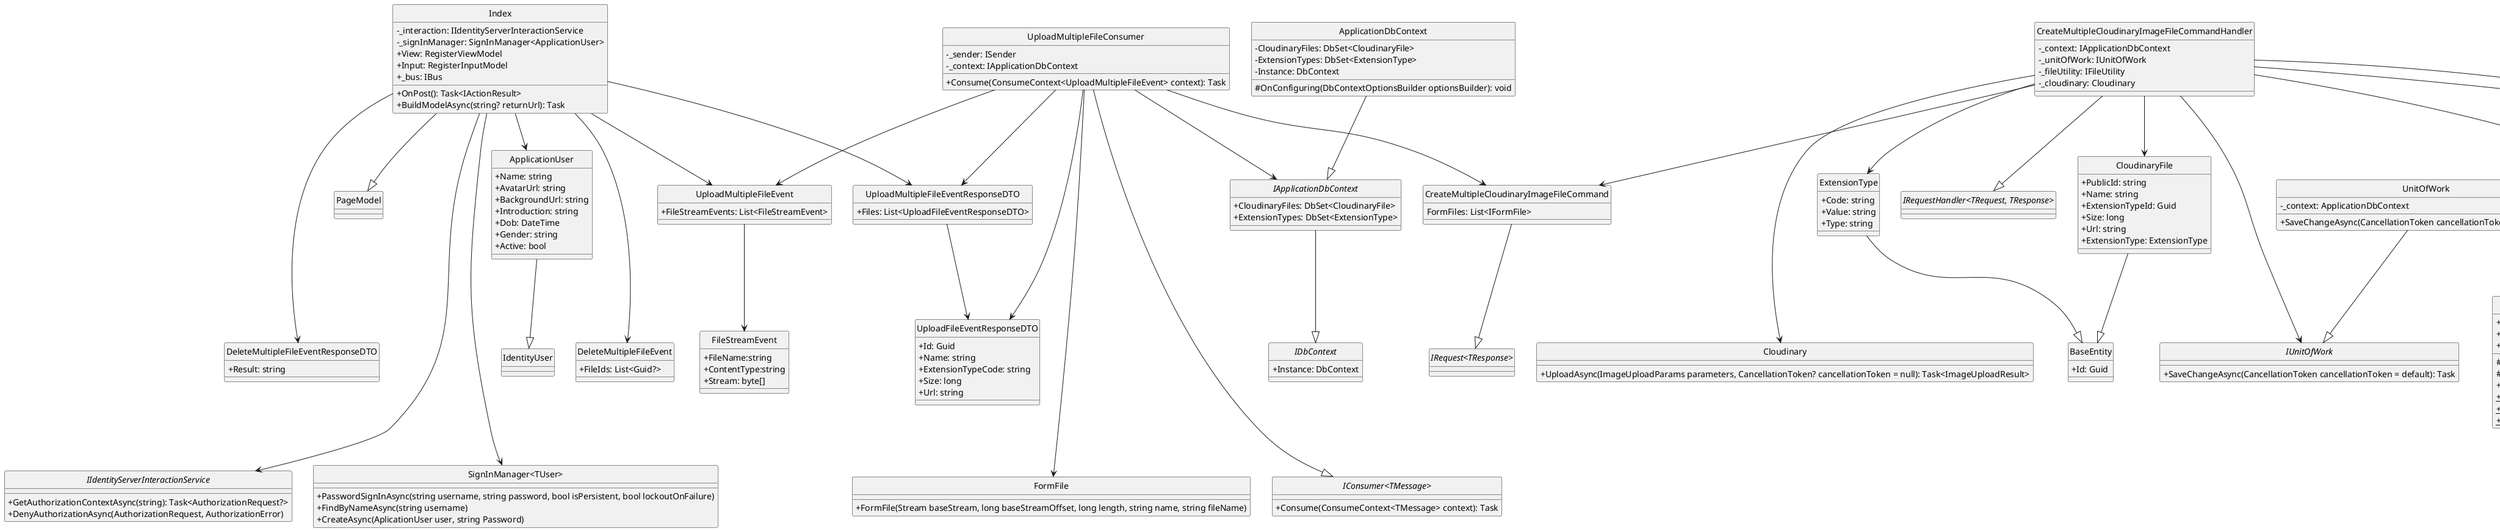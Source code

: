 @startuml Register
hide circle
skinparam classAttributeIconSize 0
class Index{
    - _interaction: IIdentityServerInteractionService
    - _signInManager: SignInManager<ApplicationUser>
    + View: RegisterViewModel
    + Input: RegisterInputModel
    + OnPost(): Task<IActionResult>
    + _bus: IBus
    + BuildModelAsync(string? returnUrl): Task
}

interface IIdentityServerInteractionService{
    + GetAuthorizationContextAsync(string): Task<AuthorizationRequest?>
    + DenyAuthorizationAsync(AuthorizationRequest, AuthorizationError)
}

class "SignInManager<TUser>" {
    + PasswordSignInAsync(string username, string password, bool isPersistent, bool lockoutOnFailure)
    + FindByNameAsync(string username)
    + CreateAsync(AplicationUser user, string Password)
}

class UploadMultipleFileEvent{
    + FileStreamEvents: List<FileStreamEvent>
}

class FileStreamEvent{
    + FileName:string
    + ContentType:string
    + Stream: byte[]
}

class UploadMultipleFileEventResponseDTO{
    + Files: List<UploadFileEventResponseDTO>
}

class UploadFileEventResponseDTO{
    + Id: Guid
    + Name: string
    + ExtensionTypeCode: string
    + Size: long
    + Url: string
}

class ApplicationUser {
    +Name: string
    +AvatarUrl: string
    +BackgroundUrl: string
    +Introduction: string
    +Dob: DateTime
    +Gender: string
    +Active: bool
}

class DeleteMultipleFileEvent{
    + FileIds: List<Guid?>
}

class DeleteMultipleFileEventResponseDTO{
    + Result: string
}

class IdentityUser

class PageModel

' Upload Service

class UploadMultipleFileConsumer{
    - _sender: ISender
    - _context: IApplicationDbContext
    + Consume(ConsumeContext<UploadMultipleFileEvent> context): Task
}
interface "IConsumer<TMessage>"{
    + Consume(ConsumeContext<TMessage> context): Task
}
interface IApplicationDbContext{
    + CloudinaryFiles: DbSet<CloudinaryFile>
    + ExtensionTypes: DbSet<ExtensionType>
}
interface IDbContext{
    + Instance: DbContext
}

class FormFile{
    + FormFile(Stream baseStream, long baseStreamOffset, long length, string name, string fileName)
}
class ApplicationDbContext{
    - CloudinaryFiles: DbSet<CloudinaryFile>
    - ExtensionTypes: DbSet<ExtensionType>
    - Instance: DbContext
    # OnConfiguring(DbContextOptionsBuilder optionsBuilder): void
}

class Result {
    +bool IsFailure
    +bool IsSuccess
    +IEnumerable<Error> Errors
    #Result(bool isSuccess, IEnumerable<Error> errors)
    #Result(bool isSuccess, Error error)
    +void ThrowIfFailure()
    +{static} Result Success()
    +{static} Result Failure(Error err)
    +{static} Result Failure(IEnumerable<Error> errs)
}

class "Result<T>" {
    +T Value
    +{static} Result<T> Success(T value)
    +{static} new Result<T?> Failure(Error error)
    +{static} new Result<T?> Failure(IEnumerable<Error> errs)
}

class Error {
    +{static} readonly Error None
    +{static} implicit operator Result(Error err)
}

class CreateMultipleCloudinaryImageFileCommand{
    FormFiles: List<IFormFile>
}

class CreateMultipleCloudinaryImageFileCommandHandler{
    - _context: IApplicationDbContext
    - _unitOfWork: IUnitOfWork
    - _fileUtility: IFileUtility
    - _cloudinary: Cloudinary
}

class CloudinaryFile{
    + PublicId: string
    + Name: string
    + ExtensionTypeId: Guid
    + Size: long
    + Url: string
    + ExtensionType: ExtensionType
}

class BaseEntity{
    + Id: Guid
}

class UnitOfWork{
    - _context: ApplicationDbContext
    + SaveChangeAsync(CancellationToken cancellationToken = default): Task
}

interface IUnitOfWork{
    + SaveChangeAsync(CancellationToken cancellationToken = default): Task
}

class FileUtility{
    + getFileType(string fileName): string

}

interface IFileUtility{
    + getFileType(string fileName): string
}

class CloudinaryFileError{
    + {static} InvalidFile(string Type, string ChosenFileType): Error
}

class ExtensionType{
    + Code: string
    + Value: string
    + Type: string
}

class Cloudinary{
    + UploadAsync(ImageUploadParams parameters, CancellationToken? cancellationToken = null): Task<ImageUploadResult>
}

interface "IRequest<TResponse>"
interface "IRequestHandler<TRequest, TResponse>"

Index ----> IIdentityServerInteractionService
Index ----> "SignInManager<TUser>"
Index --> UploadMultipleFileEvent
Index --> UploadMultipleFileEventResponseDTO
Index --> ApplicationUser
Index ---> DeleteMultipleFileEvent
Index ---> DeleteMultipleFileEventResponseDTO
Index --|> PageModel
UploadMultipleFileEventResponseDTO --> UploadFileEventResponseDTO
UploadMultipleFileEvent --> FileStreamEvent
ApplicationUser --|> IdentityUser

' ===== Upload service =====
' Api Layer
UploadMultipleFileConsumer --> UploadMultipleFileEvent
UploadMultipleFileConsumer --> UploadFileEventResponseDTO
UploadMultipleFileConsumer --> UploadMultipleFileEventResponseDTO
UploadMultipleFileConsumer --> IApplicationDbContext
UploadMultipleFileConsumer ----|> "IConsumer<TMessage>"
UploadMultipleFileConsumer ----> FormFile
' Application Layer
CreateMultipleCloudinaryImageFileCommand --|> "IRequest<TResponse>"
UploadMultipleFileConsumer --> CreateMultipleCloudinaryImageFileCommand
CreateMultipleCloudinaryImageFileCommandHandler ---> IUnitOfWork
CreateMultipleCloudinaryImageFileCommandHandler --|> "IRequestHandler<TRequest, TResponse>"
CreateMultipleCloudinaryImageFileCommandHandler --> CreateMultipleCloudinaryImageFileCommand
CreateMultipleCloudinaryImageFileCommandHandler --> "Result<T>"
CreateMultipleCloudinaryImageFileCommandHandler --> CloudinaryFile
CreateMultipleCloudinaryImageFileCommandHandler --> IFileUtility
CreateMultipleCloudinaryImageFileCommandHandler --> ExtensionType
CreateMultipleCloudinaryImageFileCommandHandler ---> CloudinaryFileError
CreateMultipleCloudinaryImageFileCommandHandler ---> Cloudinary
' Domain Layer
ExtensionType --|> BaseEntity
CloudinaryFile --|> BaseEntity
Result --> Error
"Result<T>" --|> Result
' Infrastructure Layer
FileUtility --|> IFileUtility
UnitOfWork --|> IUnitOfWork
ApplicationDbContext --|> IApplicationDbContext
IApplicationDbContext --|> IDbContext
@enduml
